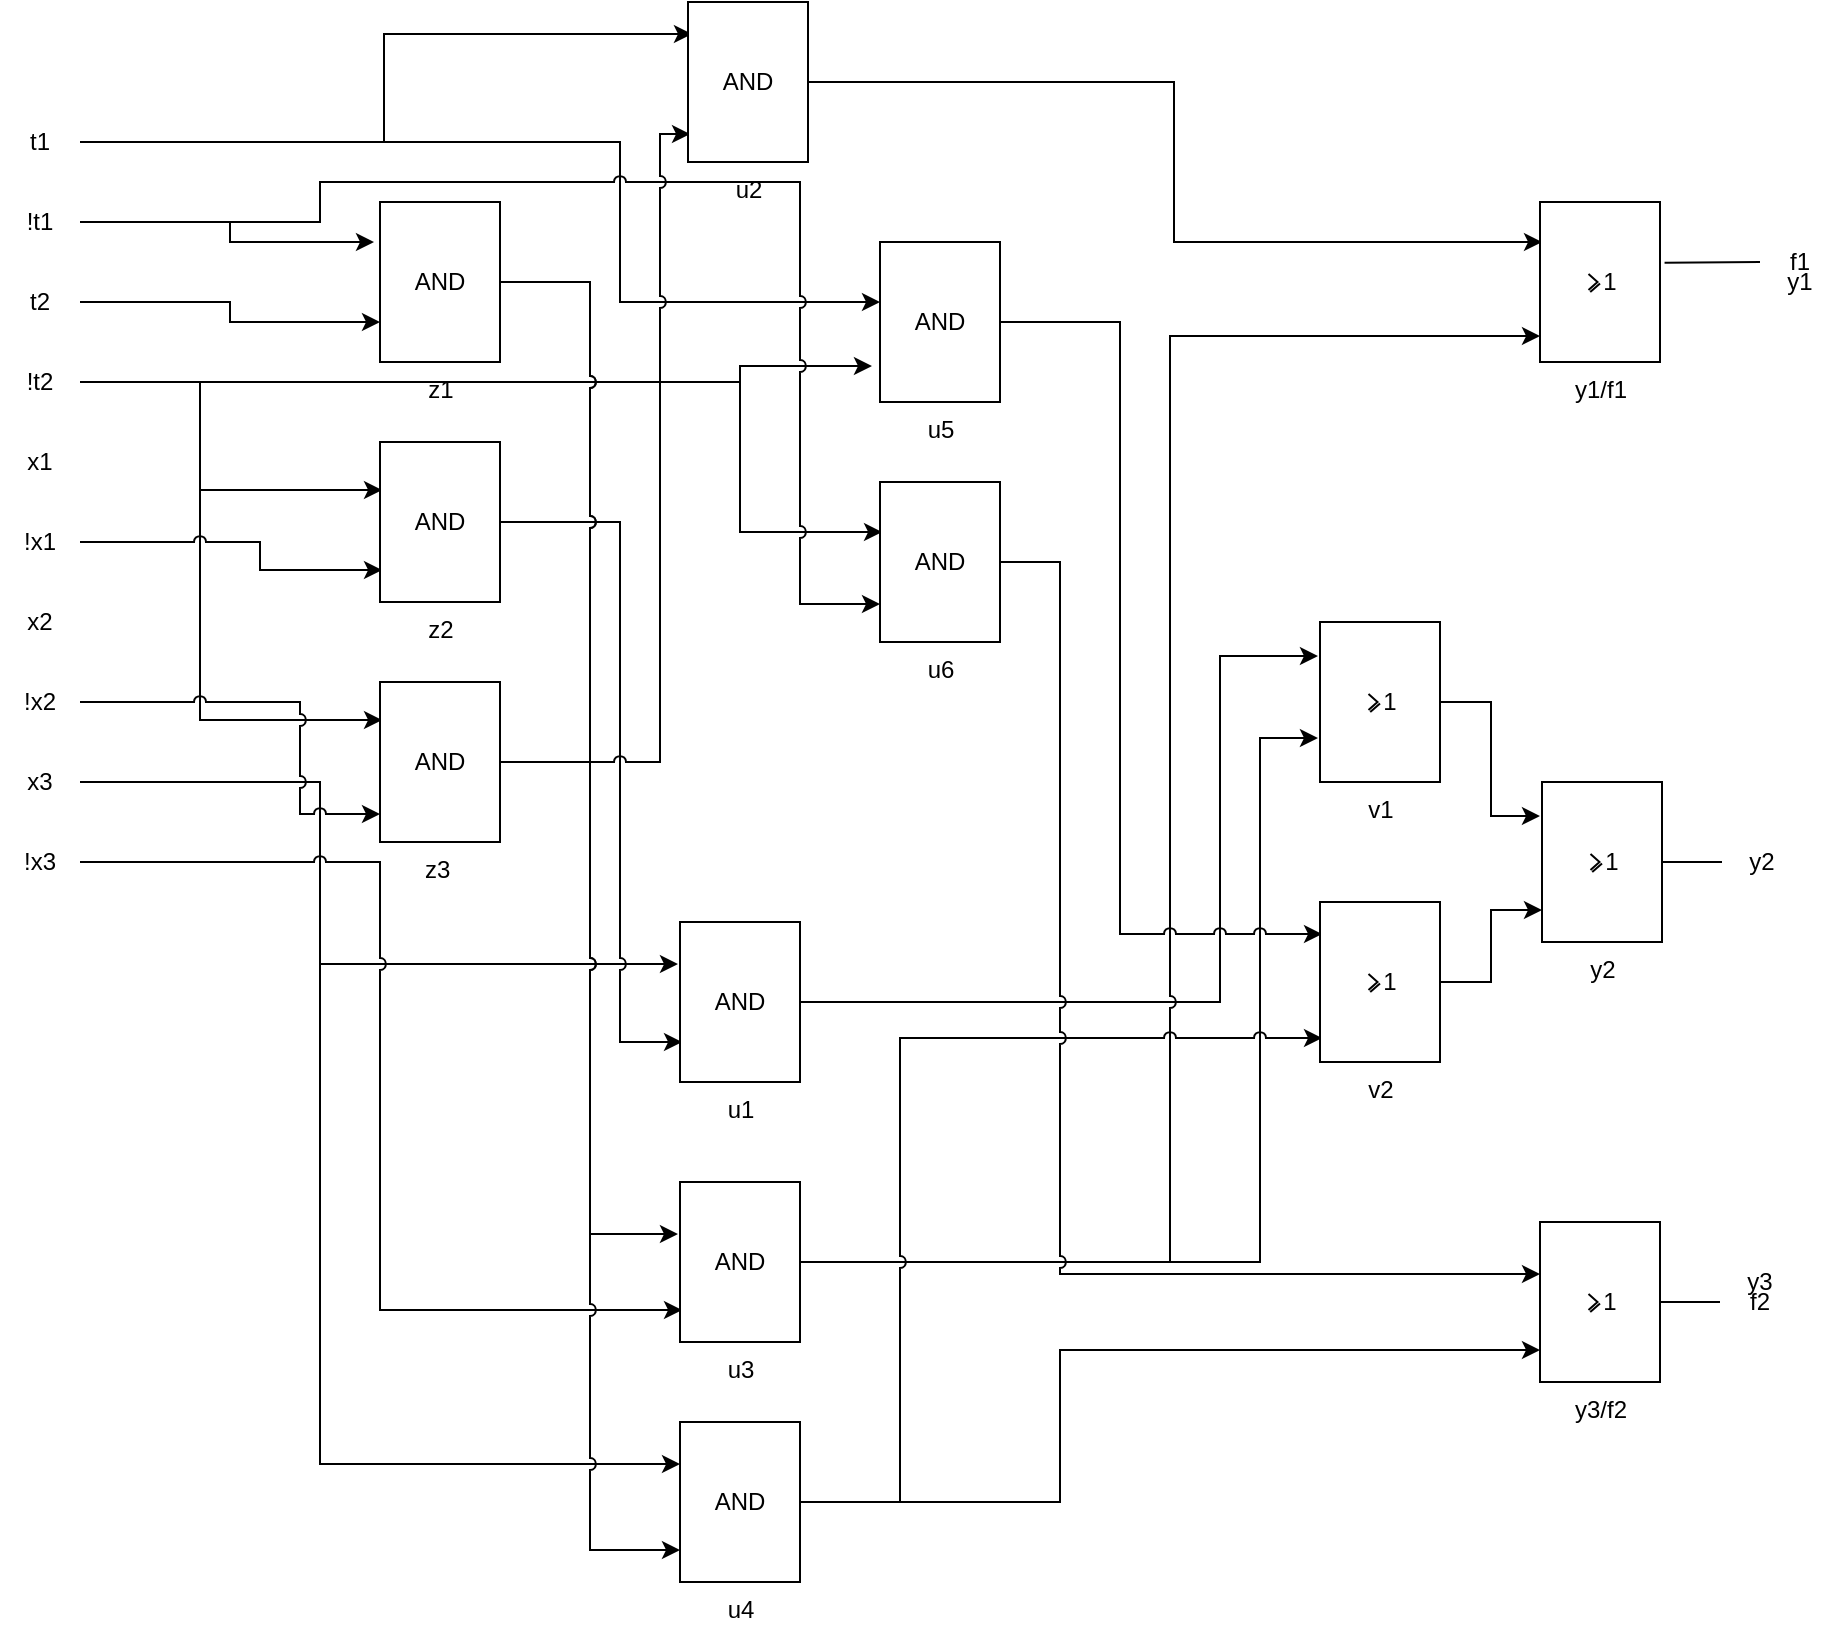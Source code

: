 <mxfile version="12.9.3" type="device"><diagram id="CINi5CRezImm4KWMUXXR" name="Page-1"><mxGraphModel dx="1422" dy="822" grid="1" gridSize="10" guides="1" tooltips="1" connect="1" arrows="1" fold="1" page="1" pageScale="1" pageWidth="827" pageHeight="1169" math="0" shadow="0"><root><mxCell id="0"/><mxCell id="1" parent="0"/><mxCell id="17kkbf1iLjdOkCYA4bl9-11" style="edgeStyle=orthogonalEdgeStyle;rounded=0;jumpStyle=arc;orthogonalLoop=1;jettySize=auto;html=1;entryX=0.033;entryY=0.2;entryDx=0;entryDy=0;entryPerimeter=0;" edge="1" parent="1" source="OlbStizy3UIENXgYXpSb-3" target="a1g6_MjmWoF5taQ6Zckx-30"><mxGeometry relative="1" as="geometry"/></mxCell><mxCell id="17kkbf1iLjdOkCYA4bl9-21" style="edgeStyle=orthogonalEdgeStyle;rounded=0;jumpStyle=arc;orthogonalLoop=1;jettySize=auto;html=1;entryX=0;entryY=0.375;entryDx=0;entryDy=0;entryPerimeter=0;" edge="1" parent="1" source="OlbStizy3UIENXgYXpSb-3" target="17kkbf1iLjdOkCYA4bl9-20"><mxGeometry relative="1" as="geometry"><Array as="points"><mxPoint x="320" y="110"/><mxPoint x="320" y="190"/></Array></mxGeometry></mxCell><mxCell id="OlbStizy3UIENXgYXpSb-3" value="t1" style="text;html=1;strokeColor=none;fillColor=none;align=center;verticalAlign=middle;whiteSpace=wrap;rounded=0;" parent="1" vertex="1"><mxGeometry x="10" y="100" width="40" height="20" as="geometry"/></mxCell><mxCell id="17kkbf1iLjdOkCYA4bl9-4" style="edgeStyle=orthogonalEdgeStyle;rounded=0;orthogonalLoop=1;jettySize=auto;html=1;entryX=0;entryY=0.75;entryDx=0;entryDy=0;entryPerimeter=0;jumpStyle=arc;" edge="1" parent="1" source="OlbStizy3UIENXgYXpSb-4" target="a1g6_MjmWoF5taQ6Zckx-6"><mxGeometry relative="1" as="geometry"/></mxCell><mxCell id="OlbStizy3UIENXgYXpSb-4" value="t2" style="text;html=1;strokeColor=none;fillColor=none;align=center;verticalAlign=middle;whiteSpace=wrap;rounded=0;" parent="1" vertex="1"><mxGeometry x="10" y="180" width="40" height="20" as="geometry"/></mxCell><mxCell id="17kkbf1iLjdOkCYA4bl9-5" style="edgeStyle=orthogonalEdgeStyle;rounded=0;jumpStyle=arc;orthogonalLoop=1;jettySize=auto;html=1;entryX=0.017;entryY=0.3;entryDx=0;entryDy=0;entryPerimeter=0;" edge="1" parent="1" source="OlbStizy3UIENXgYXpSb-5" target="a1g6_MjmWoF5taQ6Zckx-3"><mxGeometry relative="1" as="geometry"><Array as="points"><mxPoint x="110" y="230"/><mxPoint x="110" y="284"/></Array></mxGeometry></mxCell><mxCell id="17kkbf1iLjdOkCYA4bl9-7" style="edgeStyle=orthogonalEdgeStyle;rounded=0;jumpStyle=arc;orthogonalLoop=1;jettySize=auto;html=1;entryX=0.017;entryY=0.238;entryDx=0;entryDy=0;entryPerimeter=0;" edge="1" parent="1" source="OlbStizy3UIENXgYXpSb-5" target="a1g6_MjmWoF5taQ6Zckx-9"><mxGeometry relative="1" as="geometry"><Array as="points"><mxPoint x="110" y="230"/><mxPoint x="110" y="399"/></Array></mxGeometry></mxCell><mxCell id="17kkbf1iLjdOkCYA4bl9-24" style="edgeStyle=orthogonalEdgeStyle;rounded=0;jumpStyle=arc;orthogonalLoop=1;jettySize=auto;html=1;entryX=0.017;entryY=0.313;entryDx=0;entryDy=0;entryPerimeter=0;" edge="1" parent="1" source="OlbStizy3UIENXgYXpSb-5" target="17kkbf1iLjdOkCYA4bl9-23"><mxGeometry relative="1" as="geometry"><Array as="points"><mxPoint x="380" y="230"/><mxPoint x="380" y="305"/></Array></mxGeometry></mxCell><mxCell id="17kkbf1iLjdOkCYA4bl9-25" style="edgeStyle=orthogonalEdgeStyle;rounded=0;jumpStyle=arc;orthogonalLoop=1;jettySize=auto;html=1;entryX=-0.067;entryY=0.775;entryDx=0;entryDy=0;entryPerimeter=0;" edge="1" parent="1" source="OlbStizy3UIENXgYXpSb-5" target="17kkbf1iLjdOkCYA4bl9-20"><mxGeometry relative="1" as="geometry"><Array as="points"><mxPoint x="380" y="230"/><mxPoint x="380" y="222"/></Array></mxGeometry></mxCell><mxCell id="OlbStizy3UIENXgYXpSb-5" value="!t2" style="text;html=1;strokeColor=none;fillColor=none;align=center;verticalAlign=middle;whiteSpace=wrap;rounded=0;" parent="1" vertex="1"><mxGeometry x="10" y="220" width="40" height="20" as="geometry"/></mxCell><mxCell id="17kkbf1iLjdOkCYA4bl9-3" style="edgeStyle=orthogonalEdgeStyle;rounded=0;orthogonalLoop=1;jettySize=auto;html=1;entryX=-0.05;entryY=0.25;entryDx=0;entryDy=0;entryPerimeter=0;jumpStyle=arc;" edge="1" parent="1" source="OlbStizy3UIENXgYXpSb-6" target="a1g6_MjmWoF5taQ6Zckx-6"><mxGeometry relative="1" as="geometry"/></mxCell><mxCell id="17kkbf1iLjdOkCYA4bl9-26" style="edgeStyle=orthogonalEdgeStyle;rounded=0;jumpStyle=arc;orthogonalLoop=1;jettySize=auto;html=1;entryX=0;entryY=0.763;entryDx=0;entryDy=0;entryPerimeter=0;" edge="1" parent="1" source="OlbStizy3UIENXgYXpSb-6" target="17kkbf1iLjdOkCYA4bl9-23"><mxGeometry relative="1" as="geometry"><Array as="points"><mxPoint x="170" y="150"/><mxPoint x="170" y="130"/><mxPoint x="410" y="130"/><mxPoint x="410" y="341"/></Array></mxGeometry></mxCell><mxCell id="OlbStizy3UIENXgYXpSb-6" value="!t1" style="text;html=1;strokeColor=none;fillColor=none;align=center;verticalAlign=middle;whiteSpace=wrap;rounded=0;" parent="1" vertex="1"><mxGeometry x="10" y="140" width="40" height="20" as="geometry"/></mxCell><mxCell id="OlbStizy3UIENXgYXpSb-7" value="x1" style="text;html=1;strokeColor=none;fillColor=none;align=center;verticalAlign=middle;whiteSpace=wrap;rounded=0;" parent="1" vertex="1"><mxGeometry x="10" y="260" width="40" height="20" as="geometry"/></mxCell><mxCell id="17kkbf1iLjdOkCYA4bl9-6" style="edgeStyle=orthogonalEdgeStyle;rounded=0;jumpStyle=arc;orthogonalLoop=1;jettySize=auto;html=1;entryX=0.017;entryY=0.8;entryDx=0;entryDy=0;entryPerimeter=0;" edge="1" parent="1" source="OlbStizy3UIENXgYXpSb-8" target="a1g6_MjmWoF5taQ6Zckx-3"><mxGeometry relative="1" as="geometry"><Array as="points"><mxPoint x="140" y="310"/><mxPoint x="140" y="324"/></Array></mxGeometry></mxCell><mxCell id="OlbStizy3UIENXgYXpSb-8" value="!x1" style="text;html=1;strokeColor=none;fillColor=none;align=center;verticalAlign=middle;whiteSpace=wrap;rounded=0;" parent="1" vertex="1"><mxGeometry x="10" y="300" width="40" height="20" as="geometry"/></mxCell><mxCell id="OlbStizy3UIENXgYXpSb-10" value="x2" style="text;html=1;strokeColor=none;fillColor=none;align=center;verticalAlign=middle;whiteSpace=wrap;rounded=0;" parent="1" vertex="1"><mxGeometry x="10" y="340" width="40" height="20" as="geometry"/></mxCell><mxCell id="17kkbf1iLjdOkCYA4bl9-9" style="edgeStyle=orthogonalEdgeStyle;rounded=0;jumpStyle=arc;orthogonalLoop=1;jettySize=auto;html=1;entryX=-0.017;entryY=0.263;entryDx=0;entryDy=0;entryPerimeter=0;" edge="1" parent="1" source="OlbStizy3UIENXgYXpSb-11" target="a1g6_MjmWoF5taQ6Zckx-25"><mxGeometry relative="1" as="geometry"><Array as="points"><mxPoint x="170" y="430"/><mxPoint x="170" y="521"/></Array></mxGeometry></mxCell><mxCell id="17kkbf1iLjdOkCYA4bl9-18" style="edgeStyle=orthogonalEdgeStyle;rounded=0;jumpStyle=arc;orthogonalLoop=1;jettySize=auto;html=1;entryX=0;entryY=0.263;entryDx=0;entryDy=0;entryPerimeter=0;" edge="1" parent="1" source="OlbStizy3UIENXgYXpSb-11" target="a1g6_MjmWoF5taQ6Zckx-36"><mxGeometry relative="1" as="geometry"><Array as="points"><mxPoint x="170" y="430"/><mxPoint x="170" y="771"/></Array></mxGeometry></mxCell><mxCell id="OlbStizy3UIENXgYXpSb-11" value="x3" style="text;html=1;strokeColor=none;fillColor=none;align=center;verticalAlign=middle;whiteSpace=wrap;rounded=0;" parent="1" vertex="1"><mxGeometry x="10" y="420" width="40" height="20" as="geometry"/></mxCell><mxCell id="17kkbf1iLjdOkCYA4bl9-16" style="edgeStyle=orthogonalEdgeStyle;rounded=0;jumpStyle=arc;orthogonalLoop=1;jettySize=auto;html=1;entryX=0.017;entryY=0.8;entryDx=0;entryDy=0;entryPerimeter=0;" edge="1" parent="1" source="OlbStizy3UIENXgYXpSb-12" target="a1g6_MjmWoF5taQ6Zckx-33"><mxGeometry relative="1" as="geometry"/></mxCell><mxCell id="OlbStizy3UIENXgYXpSb-12" value="!x3" style="text;html=1;strokeColor=none;fillColor=none;align=center;verticalAlign=middle;whiteSpace=wrap;rounded=0;" parent="1" vertex="1"><mxGeometry x="10" y="460" width="40" height="20" as="geometry"/></mxCell><mxCell id="17kkbf1iLjdOkCYA4bl9-8" style="edgeStyle=orthogonalEdgeStyle;rounded=0;jumpStyle=arc;orthogonalLoop=1;jettySize=auto;html=1;entryX=0;entryY=0.825;entryDx=0;entryDy=0;entryPerimeter=0;" edge="1" parent="1" source="OlbStizy3UIENXgYXpSb-13" target="a1g6_MjmWoF5taQ6Zckx-9"><mxGeometry relative="1" as="geometry"><Array as="points"><mxPoint x="160" y="390"/><mxPoint x="160" y="446"/></Array></mxGeometry></mxCell><mxCell id="OlbStizy3UIENXgYXpSb-13" value="!x2" style="text;html=1;strokeColor=none;fillColor=none;align=center;verticalAlign=middle;whiteSpace=wrap;rounded=0;" parent="1" vertex="1"><mxGeometry x="10" y="380" width="40" height="20" as="geometry"/></mxCell><mxCell id="OlbStizy3UIENXgYXpSb-73" value="y1" style="text;html=1;strokeColor=none;fillColor=none;align=center;verticalAlign=middle;whiteSpace=wrap;rounded=0;" parent="1" vertex="1"><mxGeometry x="890" y="170" width="40" height="20" as="geometry"/></mxCell><mxCell id="OlbStizy3UIENXgYXpSb-74" value="y3" style="text;html=1;strokeColor=none;fillColor=none;align=center;verticalAlign=middle;whiteSpace=wrap;rounded=0;" parent="1" vertex="1"><mxGeometry x="870" y="670" width="40" height="20" as="geometry"/></mxCell><mxCell id="a1g6_MjmWoF5taQ6Zckx-57" style="edgeStyle=orthogonalEdgeStyle;rounded=0;jumpStyle=arc;orthogonalLoop=1;jettySize=auto;html=1;entryX=1.038;entryY=0.38;entryDx=0;entryDy=0;entryPerimeter=0;endArrow=none;endFill=0;" parent="1" source="OlbStizy3UIENXgYXpSb-75" target="a1g6_MjmWoF5taQ6Zckx-51" edge="1"><mxGeometry relative="1" as="geometry"/></mxCell><mxCell id="OlbStizy3UIENXgYXpSb-75" value="f1" style="text;html=1;strokeColor=none;fillColor=none;align=center;verticalAlign=middle;whiteSpace=wrap;rounded=0;" parent="1" vertex="1"><mxGeometry x="890" y="160" width="40" height="20" as="geometry"/></mxCell><mxCell id="a1g6_MjmWoF5taQ6Zckx-55" value="" style="edgeStyle=orthogonalEdgeStyle;rounded=0;jumpStyle=arc;orthogonalLoop=1;jettySize=auto;html=1;endArrow=none;endFill=0;" parent="1" source="OlbStizy3UIENXgYXpSb-76" target="a1g6_MjmWoF5taQ6Zckx-42" edge="1"><mxGeometry relative="1" as="geometry"/></mxCell><mxCell id="OlbStizy3UIENXgYXpSb-76" value="y2" style="text;html=1;strokeColor=none;fillColor=none;align=center;verticalAlign=middle;whiteSpace=wrap;rounded=0;" parent="1" vertex="1"><mxGeometry x="871" y="460" width="40" height="20" as="geometry"/></mxCell><mxCell id="a1g6_MjmWoF5taQ6Zckx-56" style="edgeStyle=orthogonalEdgeStyle;rounded=0;jumpStyle=arc;orthogonalLoop=1;jettySize=auto;html=1;entryX=1;entryY=0.5;entryDx=0;entryDy=0;entryPerimeter=0;endArrow=none;endFill=0;" parent="1" source="OlbStizy3UIENXgYXpSb-77" target="a1g6_MjmWoF5taQ6Zckx-48" edge="1"><mxGeometry relative="1" as="geometry"/></mxCell><mxCell id="OlbStizy3UIENXgYXpSb-77" value="f2" style="text;html=1;strokeColor=none;fillColor=none;align=center;verticalAlign=middle;whiteSpace=wrap;rounded=0;" parent="1" vertex="1"><mxGeometry x="870" y="680" width="40" height="20" as="geometry"/></mxCell><mxCell id="17kkbf1iLjdOkCYA4bl9-12" style="edgeStyle=orthogonalEdgeStyle;rounded=0;jumpStyle=arc;orthogonalLoop=1;jettySize=auto;html=1;entryX=0.017;entryY=0.75;entryDx=0;entryDy=0;entryPerimeter=0;" edge="1" parent="1" source="a1g6_MjmWoF5taQ6Zckx-3" target="a1g6_MjmWoF5taQ6Zckx-25"><mxGeometry relative="1" as="geometry"><Array as="points"><mxPoint x="320" y="300"/><mxPoint x="320" y="560"/></Array></mxGeometry></mxCell><mxCell id="a1g6_MjmWoF5taQ6Zckx-3" value="z2" style="verticalLabelPosition=bottom;shadow=0;dashed=0;align=center;html=1;verticalAlign=top;shape=mxgraph.electrical.iec_logic_gates.and;" parent="1" vertex="1"><mxGeometry x="200" y="260" width="60" height="80" as="geometry"/></mxCell><mxCell id="17kkbf1iLjdOkCYA4bl9-17" style="edgeStyle=orthogonalEdgeStyle;rounded=0;jumpStyle=arc;orthogonalLoop=1;jettySize=auto;html=1;entryX=-0.017;entryY=0.325;entryDx=0;entryDy=0;entryPerimeter=0;" edge="1" parent="1" source="a1g6_MjmWoF5taQ6Zckx-6" target="a1g6_MjmWoF5taQ6Zckx-33"><mxGeometry relative="1" as="geometry"/></mxCell><mxCell id="17kkbf1iLjdOkCYA4bl9-19" style="edgeStyle=orthogonalEdgeStyle;rounded=0;jumpStyle=arc;orthogonalLoop=1;jettySize=auto;html=1;entryX=0;entryY=0.8;entryDx=0;entryDy=0;entryPerimeter=0;" edge="1" parent="1" source="a1g6_MjmWoF5taQ6Zckx-6" target="a1g6_MjmWoF5taQ6Zckx-36"><mxGeometry relative="1" as="geometry"/></mxCell><mxCell id="a1g6_MjmWoF5taQ6Zckx-6" value="z1" style="verticalLabelPosition=bottom;shadow=0;dashed=0;align=center;html=1;verticalAlign=top;shape=mxgraph.electrical.iec_logic_gates.and;" parent="1" vertex="1"><mxGeometry x="200" y="140" width="60" height="80" as="geometry"/></mxCell><mxCell id="17kkbf1iLjdOkCYA4bl9-13" style="edgeStyle=orthogonalEdgeStyle;rounded=0;jumpStyle=arc;orthogonalLoop=1;jettySize=auto;html=1;entryX=0.017;entryY=0.825;entryDx=0;entryDy=0;entryPerimeter=0;" edge="1" parent="1" source="a1g6_MjmWoF5taQ6Zckx-9" target="a1g6_MjmWoF5taQ6Zckx-30"><mxGeometry relative="1" as="geometry"><Array as="points"><mxPoint x="340" y="420"/><mxPoint x="340" y="106"/></Array></mxGeometry></mxCell><mxCell id="a1g6_MjmWoF5taQ6Zckx-9" value="z3&amp;nbsp;" style="verticalLabelPosition=bottom;shadow=0;dashed=0;align=center;html=1;verticalAlign=top;shape=mxgraph.electrical.iec_logic_gates.and;" parent="1" vertex="1"><mxGeometry x="200" y="380" width="60" height="80" as="geometry"/></mxCell><mxCell id="17kkbf1iLjdOkCYA4bl9-34" style="edgeStyle=orthogonalEdgeStyle;rounded=0;jumpStyle=arc;orthogonalLoop=1;jettySize=auto;html=1;entryX=-0.017;entryY=0.213;entryDx=0;entryDy=0;entryPerimeter=0;" edge="1" parent="1" source="a1g6_MjmWoF5taQ6Zckx-25" target="a1g6_MjmWoF5taQ6Zckx-40"><mxGeometry relative="1" as="geometry"><Array as="points"><mxPoint x="620" y="540"/><mxPoint x="620" y="367"/></Array></mxGeometry></mxCell><mxCell id="a1g6_MjmWoF5taQ6Zckx-25" value="u1" style="verticalLabelPosition=bottom;shadow=0;dashed=0;align=center;html=1;verticalAlign=top;shape=mxgraph.electrical.iec_logic_gates.and;" parent="1" vertex="1"><mxGeometry x="350" y="500" width="60" height="80" as="geometry"/></mxCell><mxCell id="17kkbf1iLjdOkCYA4bl9-28" style="edgeStyle=orthogonalEdgeStyle;rounded=0;jumpStyle=arc;orthogonalLoop=1;jettySize=auto;html=1;entryX=0.017;entryY=0.25;entryDx=0;entryDy=0;entryPerimeter=0;" edge="1" parent="1" source="a1g6_MjmWoF5taQ6Zckx-30" target="a1g6_MjmWoF5taQ6Zckx-51"><mxGeometry relative="1" as="geometry"/></mxCell><mxCell id="a1g6_MjmWoF5taQ6Zckx-30" value="u2" style="verticalLabelPosition=bottom;shadow=0;dashed=0;align=center;html=1;verticalAlign=top;shape=mxgraph.electrical.iec_logic_gates.and;" parent="1" vertex="1"><mxGeometry x="354" y="40" width="60" height="80" as="geometry"/></mxCell><mxCell id="17kkbf1iLjdOkCYA4bl9-29" style="edgeStyle=orthogonalEdgeStyle;rounded=0;jumpStyle=arc;orthogonalLoop=1;jettySize=auto;html=1;entryX=0;entryY=0.838;entryDx=0;entryDy=0;entryPerimeter=0;" edge="1" parent="1" source="a1g6_MjmWoF5taQ6Zckx-33" target="a1g6_MjmWoF5taQ6Zckx-51"><mxGeometry relative="1" as="geometry"/></mxCell><mxCell id="17kkbf1iLjdOkCYA4bl9-35" style="edgeStyle=orthogonalEdgeStyle;rounded=0;jumpStyle=arc;orthogonalLoop=1;jettySize=auto;html=1;entryX=-0.017;entryY=0.725;entryDx=0;entryDy=0;entryPerimeter=0;" edge="1" parent="1" source="a1g6_MjmWoF5taQ6Zckx-33" target="a1g6_MjmWoF5taQ6Zckx-40"><mxGeometry relative="1" as="geometry"><Array as="points"><mxPoint x="640" y="670"/><mxPoint x="640" y="408"/></Array></mxGeometry></mxCell><mxCell id="a1g6_MjmWoF5taQ6Zckx-33" value="u3" style="verticalLabelPosition=bottom;shadow=0;dashed=0;align=center;html=1;verticalAlign=top;shape=mxgraph.electrical.iec_logic_gates.and;" parent="1" vertex="1"><mxGeometry x="350" y="630" width="60" height="80" as="geometry"/></mxCell><mxCell id="17kkbf1iLjdOkCYA4bl9-32" style="edgeStyle=orthogonalEdgeStyle;rounded=0;jumpStyle=arc;orthogonalLoop=1;jettySize=auto;html=1;entryX=0;entryY=0.8;entryDx=0;entryDy=0;entryPerimeter=0;" edge="1" parent="1" source="a1g6_MjmWoF5taQ6Zckx-36" target="a1g6_MjmWoF5taQ6Zckx-48"><mxGeometry relative="1" as="geometry"><Array as="points"><mxPoint x="540" y="790"/><mxPoint x="540" y="714"/></Array></mxGeometry></mxCell><mxCell id="17kkbf1iLjdOkCYA4bl9-36" style="edgeStyle=orthogonalEdgeStyle;rounded=0;jumpStyle=arc;orthogonalLoop=1;jettySize=auto;html=1;entryX=0.017;entryY=0.85;entryDx=0;entryDy=0;entryPerimeter=0;" edge="1" parent="1" source="a1g6_MjmWoF5taQ6Zckx-36" target="17kkbf1iLjdOkCYA4bl9-27"><mxGeometry relative="1" as="geometry"><Array as="points"><mxPoint x="460" y="790"/><mxPoint x="460" y="558"/></Array></mxGeometry></mxCell><mxCell id="a1g6_MjmWoF5taQ6Zckx-36" value="u4" style="verticalLabelPosition=bottom;shadow=0;dashed=0;align=center;html=1;verticalAlign=top;shape=mxgraph.electrical.iec_logic_gates.and;" parent="1" vertex="1"><mxGeometry x="350" y="750" width="60" height="80" as="geometry"/></mxCell><mxCell id="17kkbf1iLjdOkCYA4bl9-30" style="edgeStyle=orthogonalEdgeStyle;rounded=0;jumpStyle=arc;orthogonalLoop=1;jettySize=auto;html=1;entryX=-0.017;entryY=0.213;entryDx=0;entryDy=0;entryPerimeter=0;" edge="1" parent="1" source="a1g6_MjmWoF5taQ6Zckx-40" target="a1g6_MjmWoF5taQ6Zckx-42"><mxGeometry relative="1" as="geometry"/></mxCell><mxCell id="a1g6_MjmWoF5taQ6Zckx-40" value="v1" style="verticalLabelPosition=bottom;shadow=0;dashed=0;align=center;html=1;verticalAlign=top;shape=mxgraph.electrical.iec_logic_gates.or;fontFamily=Helvetica;fontSize=12;fontColor=#000000;strokeColor=#000000;fillColor=#ffffff;" parent="1" vertex="1"><mxGeometry x="670" y="350" width="60" height="80" as="geometry"/></mxCell><mxCell id="a1g6_MjmWoF5taQ6Zckx-42" value="y2" style="verticalLabelPosition=bottom;shadow=0;dashed=0;align=center;html=1;verticalAlign=top;shape=mxgraph.electrical.iec_logic_gates.or;" parent="1" vertex="1"><mxGeometry x="781" y="430" width="60" height="80" as="geometry"/></mxCell><mxCell id="a1g6_MjmWoF5taQ6Zckx-48" value="y3/f2" style="verticalLabelPosition=bottom;shadow=0;dashed=0;align=center;html=1;verticalAlign=top;shape=mxgraph.electrical.iec_logic_gates.or;" parent="1" vertex="1"><mxGeometry x="780" y="650" width="60" height="80" as="geometry"/></mxCell><mxCell id="a1g6_MjmWoF5taQ6Zckx-51" value="y1/f1" style="verticalLabelPosition=bottom;shadow=0;dashed=0;align=center;html=1;verticalAlign=top;shape=mxgraph.electrical.iec_logic_gates.or;" parent="1" vertex="1"><mxGeometry x="780" y="140" width="60" height="80" as="geometry"/></mxCell><mxCell id="17kkbf1iLjdOkCYA4bl9-37" style="edgeStyle=orthogonalEdgeStyle;rounded=0;jumpStyle=arc;orthogonalLoop=1;jettySize=auto;html=1;entryX=0.017;entryY=0.2;entryDx=0;entryDy=0;entryPerimeter=0;" edge="1" parent="1" source="17kkbf1iLjdOkCYA4bl9-20" target="17kkbf1iLjdOkCYA4bl9-27"><mxGeometry relative="1" as="geometry"><Array as="points"><mxPoint x="570" y="200"/><mxPoint x="570" y="506"/></Array></mxGeometry></mxCell><mxCell id="17kkbf1iLjdOkCYA4bl9-20" value="u5" style="verticalLabelPosition=bottom;shadow=0;dashed=0;align=center;html=1;verticalAlign=top;shape=mxgraph.electrical.iec_logic_gates.and;" vertex="1" parent="1"><mxGeometry x="450" y="160" width="60" height="80" as="geometry"/></mxCell><mxCell id="17kkbf1iLjdOkCYA4bl9-33" style="edgeStyle=orthogonalEdgeStyle;rounded=0;jumpStyle=arc;orthogonalLoop=1;jettySize=auto;html=1;entryX=0;entryY=0.325;entryDx=0;entryDy=0;entryPerimeter=0;" edge="1" parent="1" source="17kkbf1iLjdOkCYA4bl9-23" target="a1g6_MjmWoF5taQ6Zckx-48"><mxGeometry relative="1" as="geometry"><Array as="points"><mxPoint x="540" y="320"/><mxPoint x="540" y="676"/></Array></mxGeometry></mxCell><mxCell id="17kkbf1iLjdOkCYA4bl9-23" value="u6" style="verticalLabelPosition=bottom;shadow=0;dashed=0;align=center;html=1;verticalAlign=top;shape=mxgraph.electrical.iec_logic_gates.and;" vertex="1" parent="1"><mxGeometry x="450" y="280" width="60" height="80" as="geometry"/></mxCell><mxCell id="17kkbf1iLjdOkCYA4bl9-31" style="edgeStyle=orthogonalEdgeStyle;rounded=0;jumpStyle=arc;orthogonalLoop=1;jettySize=auto;html=1;entryX=0;entryY=0.8;entryDx=0;entryDy=0;entryPerimeter=0;" edge="1" parent="1" source="17kkbf1iLjdOkCYA4bl9-27" target="a1g6_MjmWoF5taQ6Zckx-42"><mxGeometry relative="1" as="geometry"/></mxCell><mxCell id="17kkbf1iLjdOkCYA4bl9-27" value="v2" style="verticalLabelPosition=bottom;shadow=0;dashed=0;align=center;html=1;verticalAlign=top;shape=mxgraph.electrical.iec_logic_gates.or;fontFamily=Helvetica;fontSize=12;fontColor=#000000;strokeColor=#000000;fillColor=#ffffff;" vertex="1" parent="1"><mxGeometry x="670" y="490" width="60" height="80" as="geometry"/></mxCell></root></mxGraphModel></diagram></mxfile>